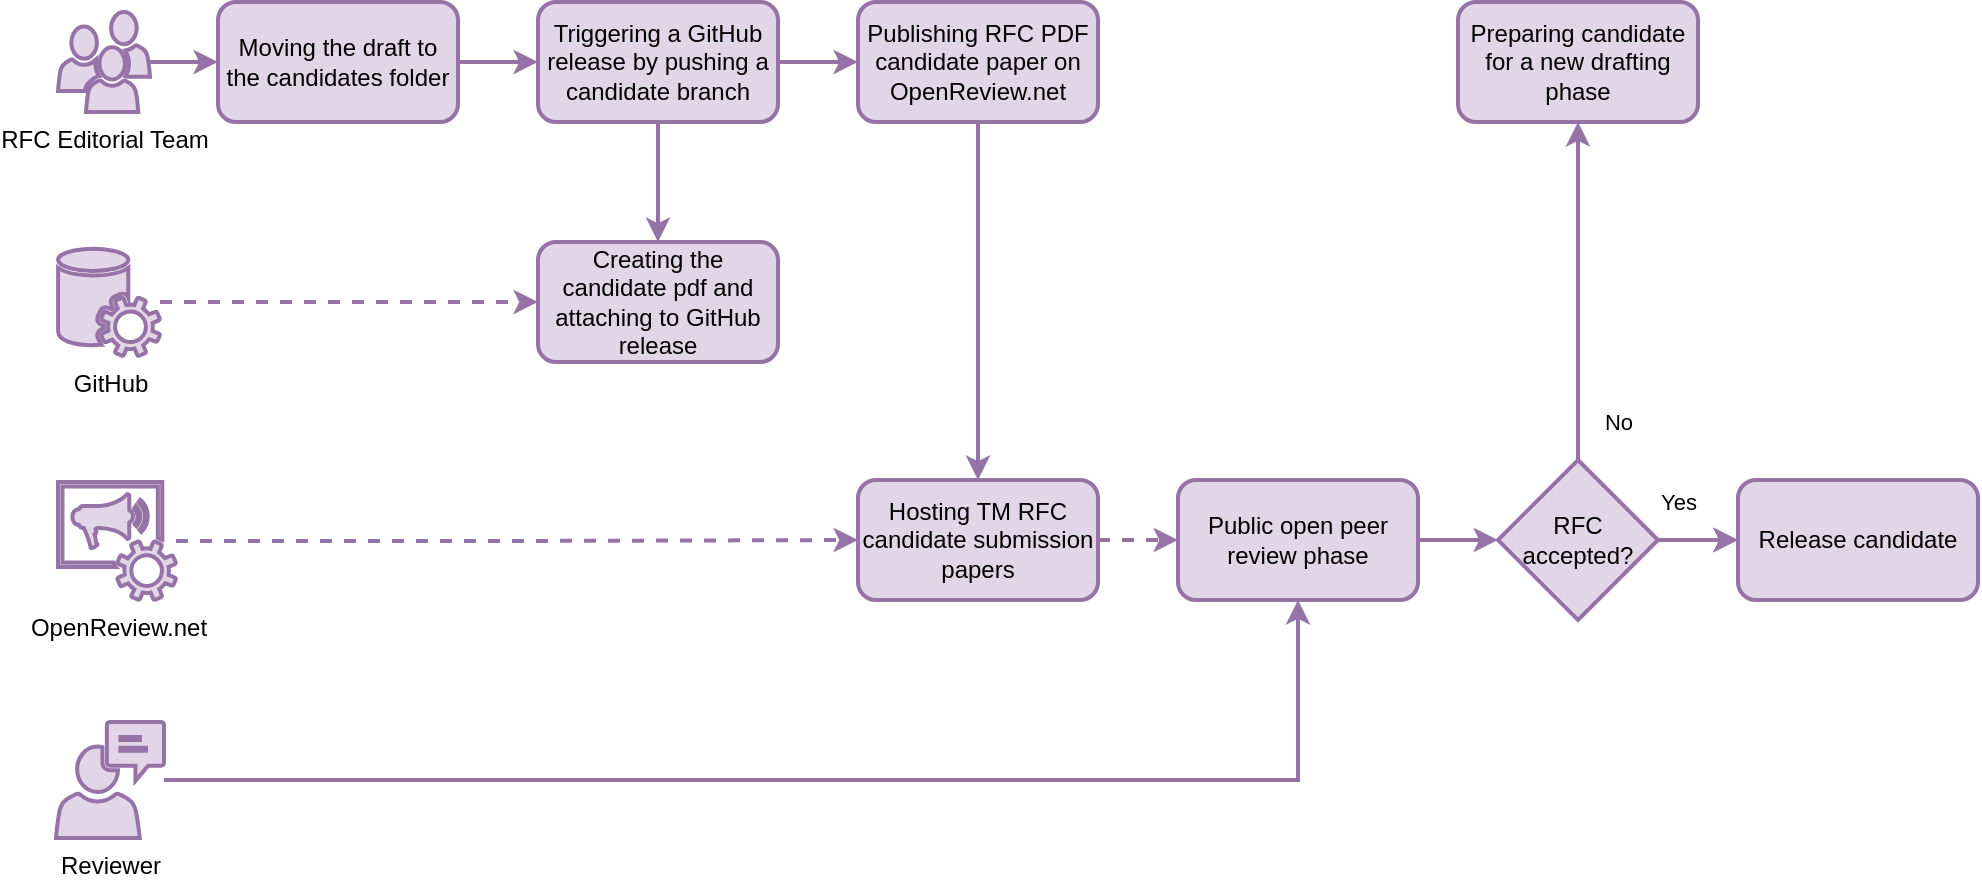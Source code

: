 <mxfile version="13.0.3" type="device"><diagram id="8yS8ORAC2WrKKpBmqchj" name="Page-1"><mxGraphModel dx="1086" dy="846" grid="1" gridSize="10" guides="1" tooltips="1" connect="1" arrows="1" fold="1" page="1" pageScale="1" pageWidth="850" pageHeight="1100" math="0" shadow="0"><root><mxCell id="0"/><mxCell id="1" parent="0"/><mxCell id="2M-aL2l8RDeYCqGVYzOb-5" style="edgeStyle=orthogonalEdgeStyle;rounded=0;orthogonalLoop=1;jettySize=auto;html=1;fillColor=#e1d5e7;strokeColor=#9673a6;strokeWidth=2;" parent="1" source="2M-aL2l8RDeYCqGVYzOb-1" target="2M-aL2l8RDeYCqGVYzOb-4" edge="1"><mxGeometry relative="1" as="geometry"/></mxCell><mxCell id="2M-aL2l8RDeYCqGVYzOb-1" value="Moving the draft to the candidates folder" style="rounded=1;whiteSpace=wrap;html=1;fillColor=#e1d5e7;strokeColor=#9673a6;strokeWidth=2;" parent="1" vertex="1"><mxGeometry x="120" y="40" width="120" height="60" as="geometry"/></mxCell><mxCell id="2M-aL2l8RDeYCqGVYzOb-3" style="edgeStyle=orthogonalEdgeStyle;rounded=0;orthogonalLoop=1;jettySize=auto;html=1;entryX=0;entryY=0.5;entryDx=0;entryDy=0;fillColor=#e1d5e7;strokeColor=#9673a6;strokeWidth=2;" parent="1" source="2M-aL2l8RDeYCqGVYzOb-2" target="2M-aL2l8RDeYCqGVYzOb-1" edge="1"><mxGeometry relative="1" as="geometry"/></mxCell><mxCell id="2M-aL2l8RDeYCqGVYzOb-2" value="RFC Editorial Team" style="pointerEvents=1;shadow=0;dashed=0;html=1;strokeColor=#9673a6;fillColor=#e1d5e7;labelPosition=center;verticalLabelPosition=bottom;verticalAlign=top;outlineConnect=0;align=center;shape=mxgraph.office.users.users;strokeWidth=2;" parent="1" vertex="1"><mxGeometry x="40" y="45" width="46" height="50" as="geometry"/></mxCell><mxCell id="2M-aL2l8RDeYCqGVYzOb-9" style="edgeStyle=orthogonalEdgeStyle;rounded=0;orthogonalLoop=1;jettySize=auto;html=1;entryX=0.5;entryY=0;entryDx=0;entryDy=0;fillColor=#e1d5e7;strokeColor=#9673a6;strokeWidth=2;" parent="1" source="2M-aL2l8RDeYCqGVYzOb-4" target="2M-aL2l8RDeYCqGVYzOb-7" edge="1"><mxGeometry relative="1" as="geometry"/></mxCell><mxCell id="2M-aL2l8RDeYCqGVYzOb-13" style="edgeStyle=orthogonalEdgeStyle;rounded=0;orthogonalLoop=1;jettySize=auto;html=1;fillColor=#e1d5e7;strokeColor=#9673a6;strokeWidth=2;" parent="1" source="2M-aL2l8RDeYCqGVYzOb-4" target="2M-aL2l8RDeYCqGVYzOb-11" edge="1"><mxGeometry relative="1" as="geometry"/></mxCell><mxCell id="2M-aL2l8RDeYCqGVYzOb-4" value="Triggering a GitHub release by pushing a candidate branch" style="rounded=1;whiteSpace=wrap;html=1;fillColor=#e1d5e7;strokeColor=#9673a6;strokeWidth=2;" parent="1" vertex="1"><mxGeometry x="280" y="40" width="120" height="60" as="geometry"/></mxCell><mxCell id="2M-aL2l8RDeYCqGVYzOb-8" style="edgeStyle=orthogonalEdgeStyle;rounded=0;orthogonalLoop=1;jettySize=auto;html=1;dashed=1;fillColor=#e1d5e7;strokeColor=#9673a6;strokeWidth=2;" parent="1" source="2M-aL2l8RDeYCqGVYzOb-6" target="2M-aL2l8RDeYCqGVYzOb-7" edge="1"><mxGeometry relative="1" as="geometry"/></mxCell><mxCell id="2M-aL2l8RDeYCqGVYzOb-6" value="GitHub" style="pointerEvents=1;shadow=0;dashed=0;html=1;strokeColor=#9673a6;fillColor=#e1d5e7;labelPosition=center;verticalLabelPosition=bottom;verticalAlign=top;outlineConnect=0;align=center;shape=mxgraph.office.services.central_management_service;strokeWidth=2;" parent="1" vertex="1"><mxGeometry x="40" y="163" width="51" height="54" as="geometry"/></mxCell><mxCell id="2M-aL2l8RDeYCqGVYzOb-7" value="Creating the candidate pdf and attaching to GitHub release" style="rounded=1;whiteSpace=wrap;html=1;fillColor=#e1d5e7;strokeColor=#9673a6;strokeWidth=2;" parent="1" vertex="1"><mxGeometry x="280" y="160" width="120" height="60" as="geometry"/></mxCell><mxCell id="2M-aL2l8RDeYCqGVYzOb-15" style="edgeStyle=orthogonalEdgeStyle;rounded=0;orthogonalLoop=1;jettySize=auto;html=1;entryX=0;entryY=0.5;entryDx=0;entryDy=0;dashed=1;fillColor=#e1d5e7;strokeColor=#9673a6;strokeWidth=2;" parent="1" source="2M-aL2l8RDeYCqGVYzOb-10" target="2M-aL2l8RDeYCqGVYzOb-12" edge="1"><mxGeometry relative="1" as="geometry"/></mxCell><mxCell id="2M-aL2l8RDeYCqGVYzOb-10" value="OpenReview.net" style="pointerEvents=1;shadow=0;dashed=0;html=1;strokeColor=#9673a6;fillColor=#e1d5e7;labelPosition=center;verticalLabelPosition=bottom;verticalAlign=top;outlineConnect=0;align=center;shape=mxgraph.office.services.conference_announcement_service;strokeWidth=2;" parent="1" vertex="1"><mxGeometry x="40" y="280" width="59" height="59" as="geometry"/></mxCell><mxCell id="2M-aL2l8RDeYCqGVYzOb-14" style="edgeStyle=orthogonalEdgeStyle;rounded=0;orthogonalLoop=1;jettySize=auto;html=1;fillColor=#e1d5e7;strokeColor=#9673a6;strokeWidth=2;" parent="1" source="2M-aL2l8RDeYCqGVYzOb-11" target="2M-aL2l8RDeYCqGVYzOb-12" edge="1"><mxGeometry relative="1" as="geometry"/></mxCell><mxCell id="2M-aL2l8RDeYCqGVYzOb-11" value="Publishing RFC PDF candidate paper on OpenReview.net" style="rounded=1;whiteSpace=wrap;html=1;fillColor=#e1d5e7;strokeColor=#9673a6;strokeWidth=2;" parent="1" vertex="1"><mxGeometry x="440" y="40" width="120" height="60" as="geometry"/></mxCell><mxCell id="2M-aL2l8RDeYCqGVYzOb-17" style="edgeStyle=orthogonalEdgeStyle;rounded=0;orthogonalLoop=1;jettySize=auto;html=1;entryX=0;entryY=0.5;entryDx=0;entryDy=0;dashed=1;fillColor=#e1d5e7;strokeColor=#9673a6;strokeWidth=2;" parent="1" source="2M-aL2l8RDeYCqGVYzOb-12" target="2M-aL2l8RDeYCqGVYzOb-16" edge="1"><mxGeometry relative="1" as="geometry"/></mxCell><mxCell id="2M-aL2l8RDeYCqGVYzOb-12" value="Hosting TM RFC candidate submission papers" style="rounded=1;whiteSpace=wrap;html=1;fillColor=#e1d5e7;strokeColor=#9673a6;strokeWidth=2;" parent="1" vertex="1"><mxGeometry x="440" y="279" width="120" height="60" as="geometry"/></mxCell><mxCell id="2M-aL2l8RDeYCqGVYzOb-22" style="edgeStyle=orthogonalEdgeStyle;rounded=0;orthogonalLoop=1;jettySize=auto;html=1;entryX=0;entryY=0.5;entryDx=0;entryDy=0;fillColor=#e1d5e7;strokeColor=#9673a6;strokeWidth=2;" parent="1" source="2M-aL2l8RDeYCqGVYzOb-16" target="2M-aL2l8RDeYCqGVYzOb-20" edge="1"><mxGeometry relative="1" as="geometry"/></mxCell><mxCell id="2M-aL2l8RDeYCqGVYzOb-16" value="Public open peer review phase" style="rounded=1;whiteSpace=wrap;html=1;fillColor=#e1d5e7;strokeColor=#9673a6;strokeWidth=2;" parent="1" vertex="1"><mxGeometry x="600" y="279" width="120" height="60" as="geometry"/></mxCell><mxCell id="2M-aL2l8RDeYCqGVYzOb-19" style="edgeStyle=orthogonalEdgeStyle;rounded=0;orthogonalLoop=1;jettySize=auto;html=1;entryX=0.5;entryY=1;entryDx=0;entryDy=0;fillColor=#e1d5e7;strokeColor=#9673a6;strokeWidth=2;" parent="1" source="2M-aL2l8RDeYCqGVYzOb-18" target="2M-aL2l8RDeYCqGVYzOb-16" edge="1"><mxGeometry relative="1" as="geometry"/></mxCell><mxCell id="2M-aL2l8RDeYCqGVYzOb-18" value="Reviewer" style="pointerEvents=1;shadow=0;dashed=0;html=1;strokeColor=#9673a6;fillColor=#e1d5e7;labelPosition=center;verticalLabelPosition=bottom;verticalAlign=top;outlineConnect=0;align=center;shape=mxgraph.office.users.communications;strokeWidth=2;" parent="1" vertex="1"><mxGeometry x="39" y="400" width="54" height="58" as="geometry"/></mxCell><mxCell id="2M-aL2l8RDeYCqGVYzOb-23" value="No" style="edgeStyle=orthogonalEdgeStyle;rounded=0;orthogonalLoop=1;jettySize=auto;html=1;exitX=0.5;exitY=0;exitDx=0;exitDy=0;entryX=0.5;entryY=1;entryDx=0;entryDy=0;fillColor=#e1d5e7;strokeColor=#9673a6;strokeWidth=2;" parent="1" source="2M-aL2l8RDeYCqGVYzOb-20" target="2M-aL2l8RDeYCqGVYzOb-21" edge="1"><mxGeometry x="-0.775" y="-20" relative="1" as="geometry"><mxPoint as="offset"/></mxGeometry></mxCell><mxCell id="2M-aL2l8RDeYCqGVYzOb-25" style="edgeStyle=orthogonalEdgeStyle;rounded=0;orthogonalLoop=1;jettySize=auto;html=1;exitX=1;exitY=0.5;exitDx=0;exitDy=0;entryX=0;entryY=0.5;entryDx=0;entryDy=0;fillColor=#e1d5e7;strokeColor=#9673a6;strokeWidth=2;" parent="1" source="2M-aL2l8RDeYCqGVYzOb-20" target="2M-aL2l8RDeYCqGVYzOb-24" edge="1"><mxGeometry relative="1" as="geometry"/></mxCell><mxCell id="2M-aL2l8RDeYCqGVYzOb-26" value="Yes" style="edgeStyle=orthogonalEdgeStyle;rounded=0;orthogonalLoop=1;jettySize=auto;html=1;strokeWidth=2;fillColor=#e1d5e7;strokeColor=#9673a6;" parent="1" source="2M-aL2l8RDeYCqGVYzOb-20" target="2M-aL2l8RDeYCqGVYzOb-24" edge="1"><mxGeometry x="-0.5" y="19" relative="1" as="geometry"><mxPoint as="offset"/></mxGeometry></mxCell><mxCell id="2M-aL2l8RDeYCqGVYzOb-20" value="RFC accepted?" style="rhombus;whiteSpace=wrap;html=1;fillColor=#e1d5e7;strokeColor=#9673a6;strokeWidth=2;" parent="1" vertex="1"><mxGeometry x="760" y="269" width="80" height="80" as="geometry"/></mxCell><mxCell id="2M-aL2l8RDeYCqGVYzOb-21" value="Preparing candidate for a new drafting phase" style="rounded=1;whiteSpace=wrap;html=1;fillColor=#e1d5e7;strokeColor=#9673a6;strokeWidth=2;" parent="1" vertex="1"><mxGeometry x="740" y="40" width="120" height="60" as="geometry"/></mxCell><mxCell id="2M-aL2l8RDeYCqGVYzOb-24" value="Release candidate" style="rounded=1;whiteSpace=wrap;html=1;fillColor=#e1d5e7;strokeColor=#9673a6;strokeWidth=2;" parent="1" vertex="1"><mxGeometry x="880" y="279" width="120" height="60" as="geometry"/></mxCell></root></mxGraphModel></diagram></mxfile>